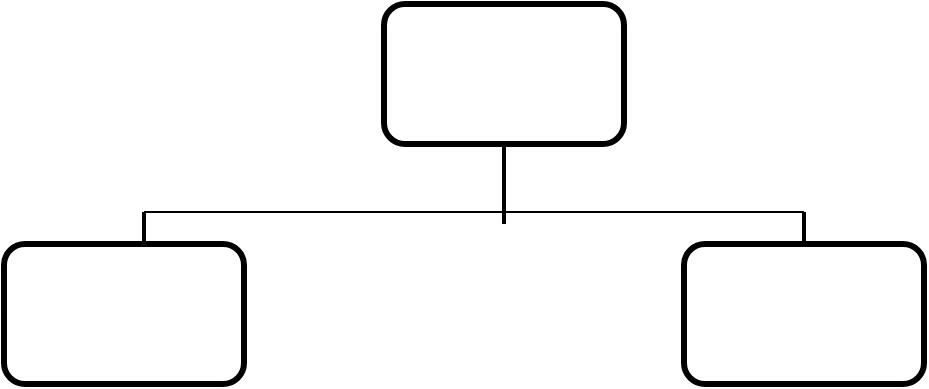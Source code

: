 <mxfile version="12.1.3" type="github" pages="1">
  <diagram id="jc50YsIZn7Nlkq18A9m5" name="Page-1">
    <mxGraphModel dx="1229" dy="684" grid="1" gridSize="10" guides="1" tooltips="1" connect="1" arrows="1" fold="1" page="1" pageScale="1" pageWidth="827" pageHeight="1169" math="0" shadow="0">
      <root>
        <mxCell id="0"/>
        <mxCell id="1" parent="0"/>
        <mxCell id="FL1hoqeLFUw1bEhvyGXI-4" value="" style="shape=ext;rounded=1;html=1;whiteSpace=wrap;strokeWidth=3;" vertex="1" parent="1">
          <mxGeometry x="350" y="10" width="120" height="70" as="geometry"/>
        </mxCell>
        <mxCell id="FL1hoqeLFUw1bEhvyGXI-5" value="" style="shape=ext;rounded=1;html=1;whiteSpace=wrap;strokeWidth=3;" vertex="1" parent="1">
          <mxGeometry x="500" y="130" width="120" height="70" as="geometry"/>
        </mxCell>
        <mxCell id="FL1hoqeLFUw1bEhvyGXI-6" value="" style="shape=ext;rounded=1;html=1;whiteSpace=wrap;strokeWidth=3;" vertex="1" parent="1">
          <mxGeometry x="160" y="130" width="120" height="70" as="geometry"/>
        </mxCell>
        <mxCell id="FL1hoqeLFUw1bEhvyGXI-12" value="" style="line;strokeWidth=1;fillColor=none;align=left;verticalAlign=middle;spacingTop=-1;spacingLeft=3;spacingRight=3;rotatable=0;labelPosition=right;points=[];portConstraint=eastwest;fontSize=12;" vertex="1" parent="1">
          <mxGeometry x="230" y="110" width="330" height="8" as="geometry"/>
        </mxCell>
        <mxCell id="FL1hoqeLFUw1bEhvyGXI-13" value="" style="line;strokeWidth=2;direction=south;html=1;" vertex="1" parent="1">
          <mxGeometry x="225" y="114" width="10" height="16" as="geometry"/>
        </mxCell>
        <mxCell id="FL1hoqeLFUw1bEhvyGXI-14" value="" style="line;strokeWidth=2;direction=south;html=1;" vertex="1" parent="1">
          <mxGeometry x="555" y="114" width="10" height="16" as="geometry"/>
        </mxCell>
        <mxCell id="FL1hoqeLFUw1bEhvyGXI-16" value="" style="line;strokeWidth=2;direction=south;html=1;" vertex="1" parent="1">
          <mxGeometry x="405" y="80" width="10" height="40" as="geometry"/>
        </mxCell>
      </root>
    </mxGraphModel>
  </diagram>
</mxfile>
